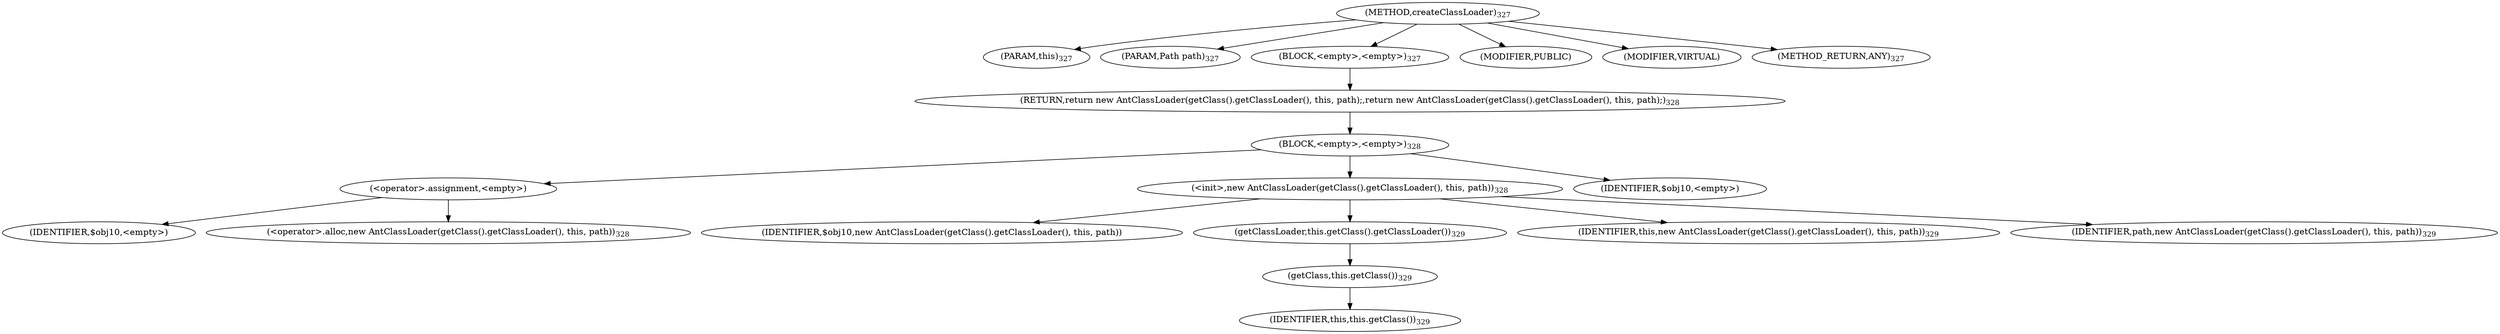 digraph "createClassLoader" {  
"789" [label = <(METHOD,createClassLoader)<SUB>327</SUB>> ]
"26" [label = <(PARAM,this)<SUB>327</SUB>> ]
"790" [label = <(PARAM,Path path)<SUB>327</SUB>> ]
"791" [label = <(BLOCK,&lt;empty&gt;,&lt;empty&gt;)<SUB>327</SUB>> ]
"792" [label = <(RETURN,return new AntClassLoader(getClass().getClassLoader(), this, path);,return new AntClassLoader(getClass().getClassLoader(), this, path);)<SUB>328</SUB>> ]
"793" [label = <(BLOCK,&lt;empty&gt;,&lt;empty&gt;)<SUB>328</SUB>> ]
"794" [label = <(&lt;operator&gt;.assignment,&lt;empty&gt;)> ]
"795" [label = <(IDENTIFIER,$obj10,&lt;empty&gt;)> ]
"796" [label = <(&lt;operator&gt;.alloc,new AntClassLoader(getClass().getClassLoader(), this, path))<SUB>328</SUB>> ]
"797" [label = <(&lt;init&gt;,new AntClassLoader(getClass().getClassLoader(), this, path))<SUB>328</SUB>> ]
"798" [label = <(IDENTIFIER,$obj10,new AntClassLoader(getClass().getClassLoader(), this, path))> ]
"799" [label = <(getClassLoader,this.getClass().getClassLoader())<SUB>329</SUB>> ]
"800" [label = <(getClass,this.getClass())<SUB>329</SUB>> ]
"25" [label = <(IDENTIFIER,this,this.getClass())<SUB>329</SUB>> ]
"27" [label = <(IDENTIFIER,this,new AntClassLoader(getClass().getClassLoader(), this, path))<SUB>329</SUB>> ]
"801" [label = <(IDENTIFIER,path,new AntClassLoader(getClass().getClassLoader(), this, path))<SUB>329</SUB>> ]
"802" [label = <(IDENTIFIER,$obj10,&lt;empty&gt;)> ]
"803" [label = <(MODIFIER,PUBLIC)> ]
"804" [label = <(MODIFIER,VIRTUAL)> ]
"805" [label = <(METHOD_RETURN,ANY)<SUB>327</SUB>> ]
  "789" -> "26" 
  "789" -> "790" 
  "789" -> "791" 
  "789" -> "803" 
  "789" -> "804" 
  "789" -> "805" 
  "791" -> "792" 
  "792" -> "793" 
  "793" -> "794" 
  "793" -> "797" 
  "793" -> "802" 
  "794" -> "795" 
  "794" -> "796" 
  "797" -> "798" 
  "797" -> "799" 
  "797" -> "27" 
  "797" -> "801" 
  "799" -> "800" 
  "800" -> "25" 
}

